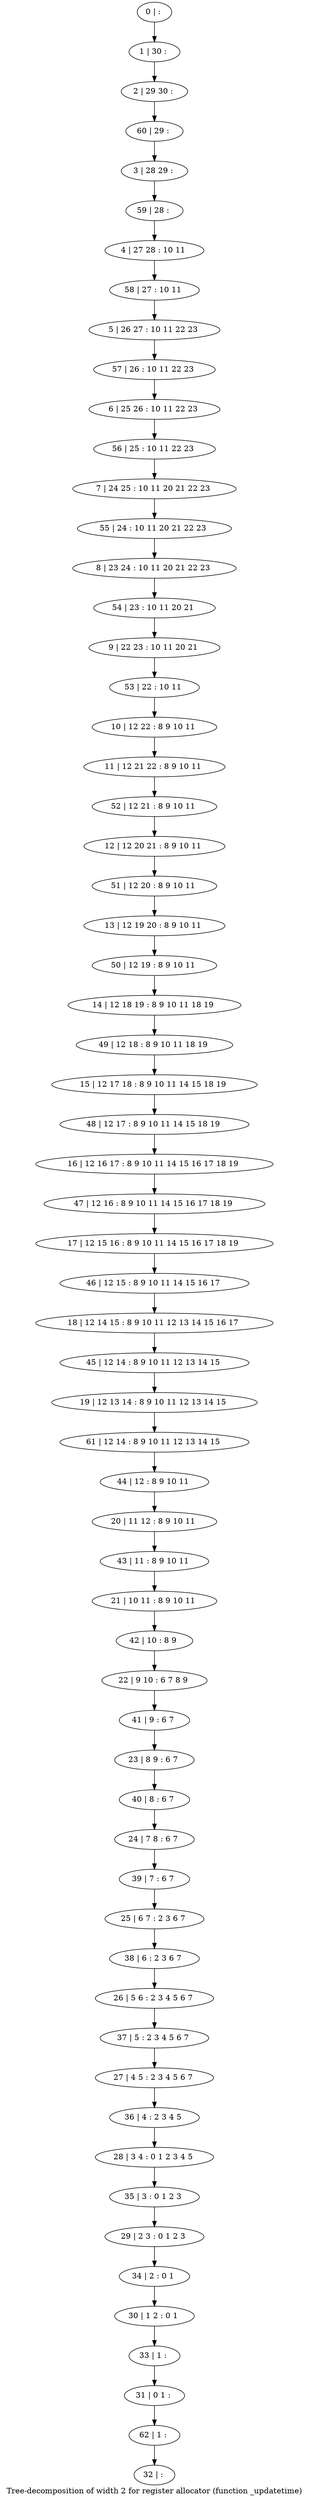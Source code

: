digraph G {
graph [label="Tree-decomposition of width 2 for register allocator (function _updatetime)"]
0[label="0 | : "];
1[label="1 | 30 : "];
2[label="2 | 29 30 : "];
3[label="3 | 28 29 : "];
4[label="4 | 27 28 : 10 11 "];
5[label="5 | 26 27 : 10 11 22 23 "];
6[label="6 | 25 26 : 10 11 22 23 "];
7[label="7 | 24 25 : 10 11 20 21 22 23 "];
8[label="8 | 23 24 : 10 11 20 21 22 23 "];
9[label="9 | 22 23 : 10 11 20 21 "];
10[label="10 | 12 22 : 8 9 10 11 "];
11[label="11 | 12 21 22 : 8 9 10 11 "];
12[label="12 | 12 20 21 : 8 9 10 11 "];
13[label="13 | 12 19 20 : 8 9 10 11 "];
14[label="14 | 12 18 19 : 8 9 10 11 18 19 "];
15[label="15 | 12 17 18 : 8 9 10 11 14 15 18 19 "];
16[label="16 | 12 16 17 : 8 9 10 11 14 15 16 17 18 19 "];
17[label="17 | 12 15 16 : 8 9 10 11 14 15 16 17 18 19 "];
18[label="18 | 12 14 15 : 8 9 10 11 12 13 14 15 16 17 "];
19[label="19 | 12 13 14 : 8 9 10 11 12 13 14 15 "];
20[label="20 | 11 12 : 8 9 10 11 "];
21[label="21 | 10 11 : 8 9 10 11 "];
22[label="22 | 9 10 : 6 7 8 9 "];
23[label="23 | 8 9 : 6 7 "];
24[label="24 | 7 8 : 6 7 "];
25[label="25 | 6 7 : 2 3 6 7 "];
26[label="26 | 5 6 : 2 3 4 5 6 7 "];
27[label="27 | 4 5 : 2 3 4 5 6 7 "];
28[label="28 | 3 4 : 0 1 2 3 4 5 "];
29[label="29 | 2 3 : 0 1 2 3 "];
30[label="30 | 1 2 : 0 1 "];
31[label="31 | 0 1 : "];
32[label="32 | : "];
33[label="33 | 1 : "];
34[label="34 | 2 : 0 1 "];
35[label="35 | 3 : 0 1 2 3 "];
36[label="36 | 4 : 2 3 4 5 "];
37[label="37 | 5 : 2 3 4 5 6 7 "];
38[label="38 | 6 : 2 3 6 7 "];
39[label="39 | 7 : 6 7 "];
40[label="40 | 8 : 6 7 "];
41[label="41 | 9 : 6 7 "];
42[label="42 | 10 : 8 9 "];
43[label="43 | 11 : 8 9 10 11 "];
44[label="44 | 12 : 8 9 10 11 "];
45[label="45 | 12 14 : 8 9 10 11 12 13 14 15 "];
46[label="46 | 12 15 : 8 9 10 11 14 15 16 17 "];
47[label="47 | 12 16 : 8 9 10 11 14 15 16 17 18 19 "];
48[label="48 | 12 17 : 8 9 10 11 14 15 18 19 "];
49[label="49 | 12 18 : 8 9 10 11 18 19 "];
50[label="50 | 12 19 : 8 9 10 11 "];
51[label="51 | 12 20 : 8 9 10 11 "];
52[label="52 | 12 21 : 8 9 10 11 "];
53[label="53 | 22 : 10 11 "];
54[label="54 | 23 : 10 11 20 21 "];
55[label="55 | 24 : 10 11 20 21 22 23 "];
56[label="56 | 25 : 10 11 22 23 "];
57[label="57 | 26 : 10 11 22 23 "];
58[label="58 | 27 : 10 11 "];
59[label="59 | 28 : "];
60[label="60 | 29 : "];
61[label="61 | 12 14 : 8 9 10 11 12 13 14 15 "];
62[label="62 | 1 : "];
0->1 ;
1->2 ;
10->11 ;
33->31 ;
30->33 ;
34->30 ;
29->34 ;
35->29 ;
28->35 ;
36->28 ;
27->36 ;
37->27 ;
26->37 ;
38->26 ;
25->38 ;
39->25 ;
24->39 ;
40->24 ;
23->40 ;
41->23 ;
22->41 ;
42->22 ;
21->42 ;
43->21 ;
20->43 ;
44->20 ;
45->19 ;
18->45 ;
46->18 ;
17->46 ;
47->17 ;
16->47 ;
48->16 ;
15->48 ;
49->15 ;
14->49 ;
50->14 ;
13->50 ;
51->13 ;
12->51 ;
52->12 ;
11->52 ;
53->10 ;
9->53 ;
54->9 ;
8->54 ;
55->8 ;
7->55 ;
56->7 ;
6->56 ;
57->6 ;
5->57 ;
58->5 ;
4->58 ;
59->4 ;
3->59 ;
60->3 ;
2->60 ;
61->44 ;
19->61 ;
62->32 ;
31->62 ;
}
